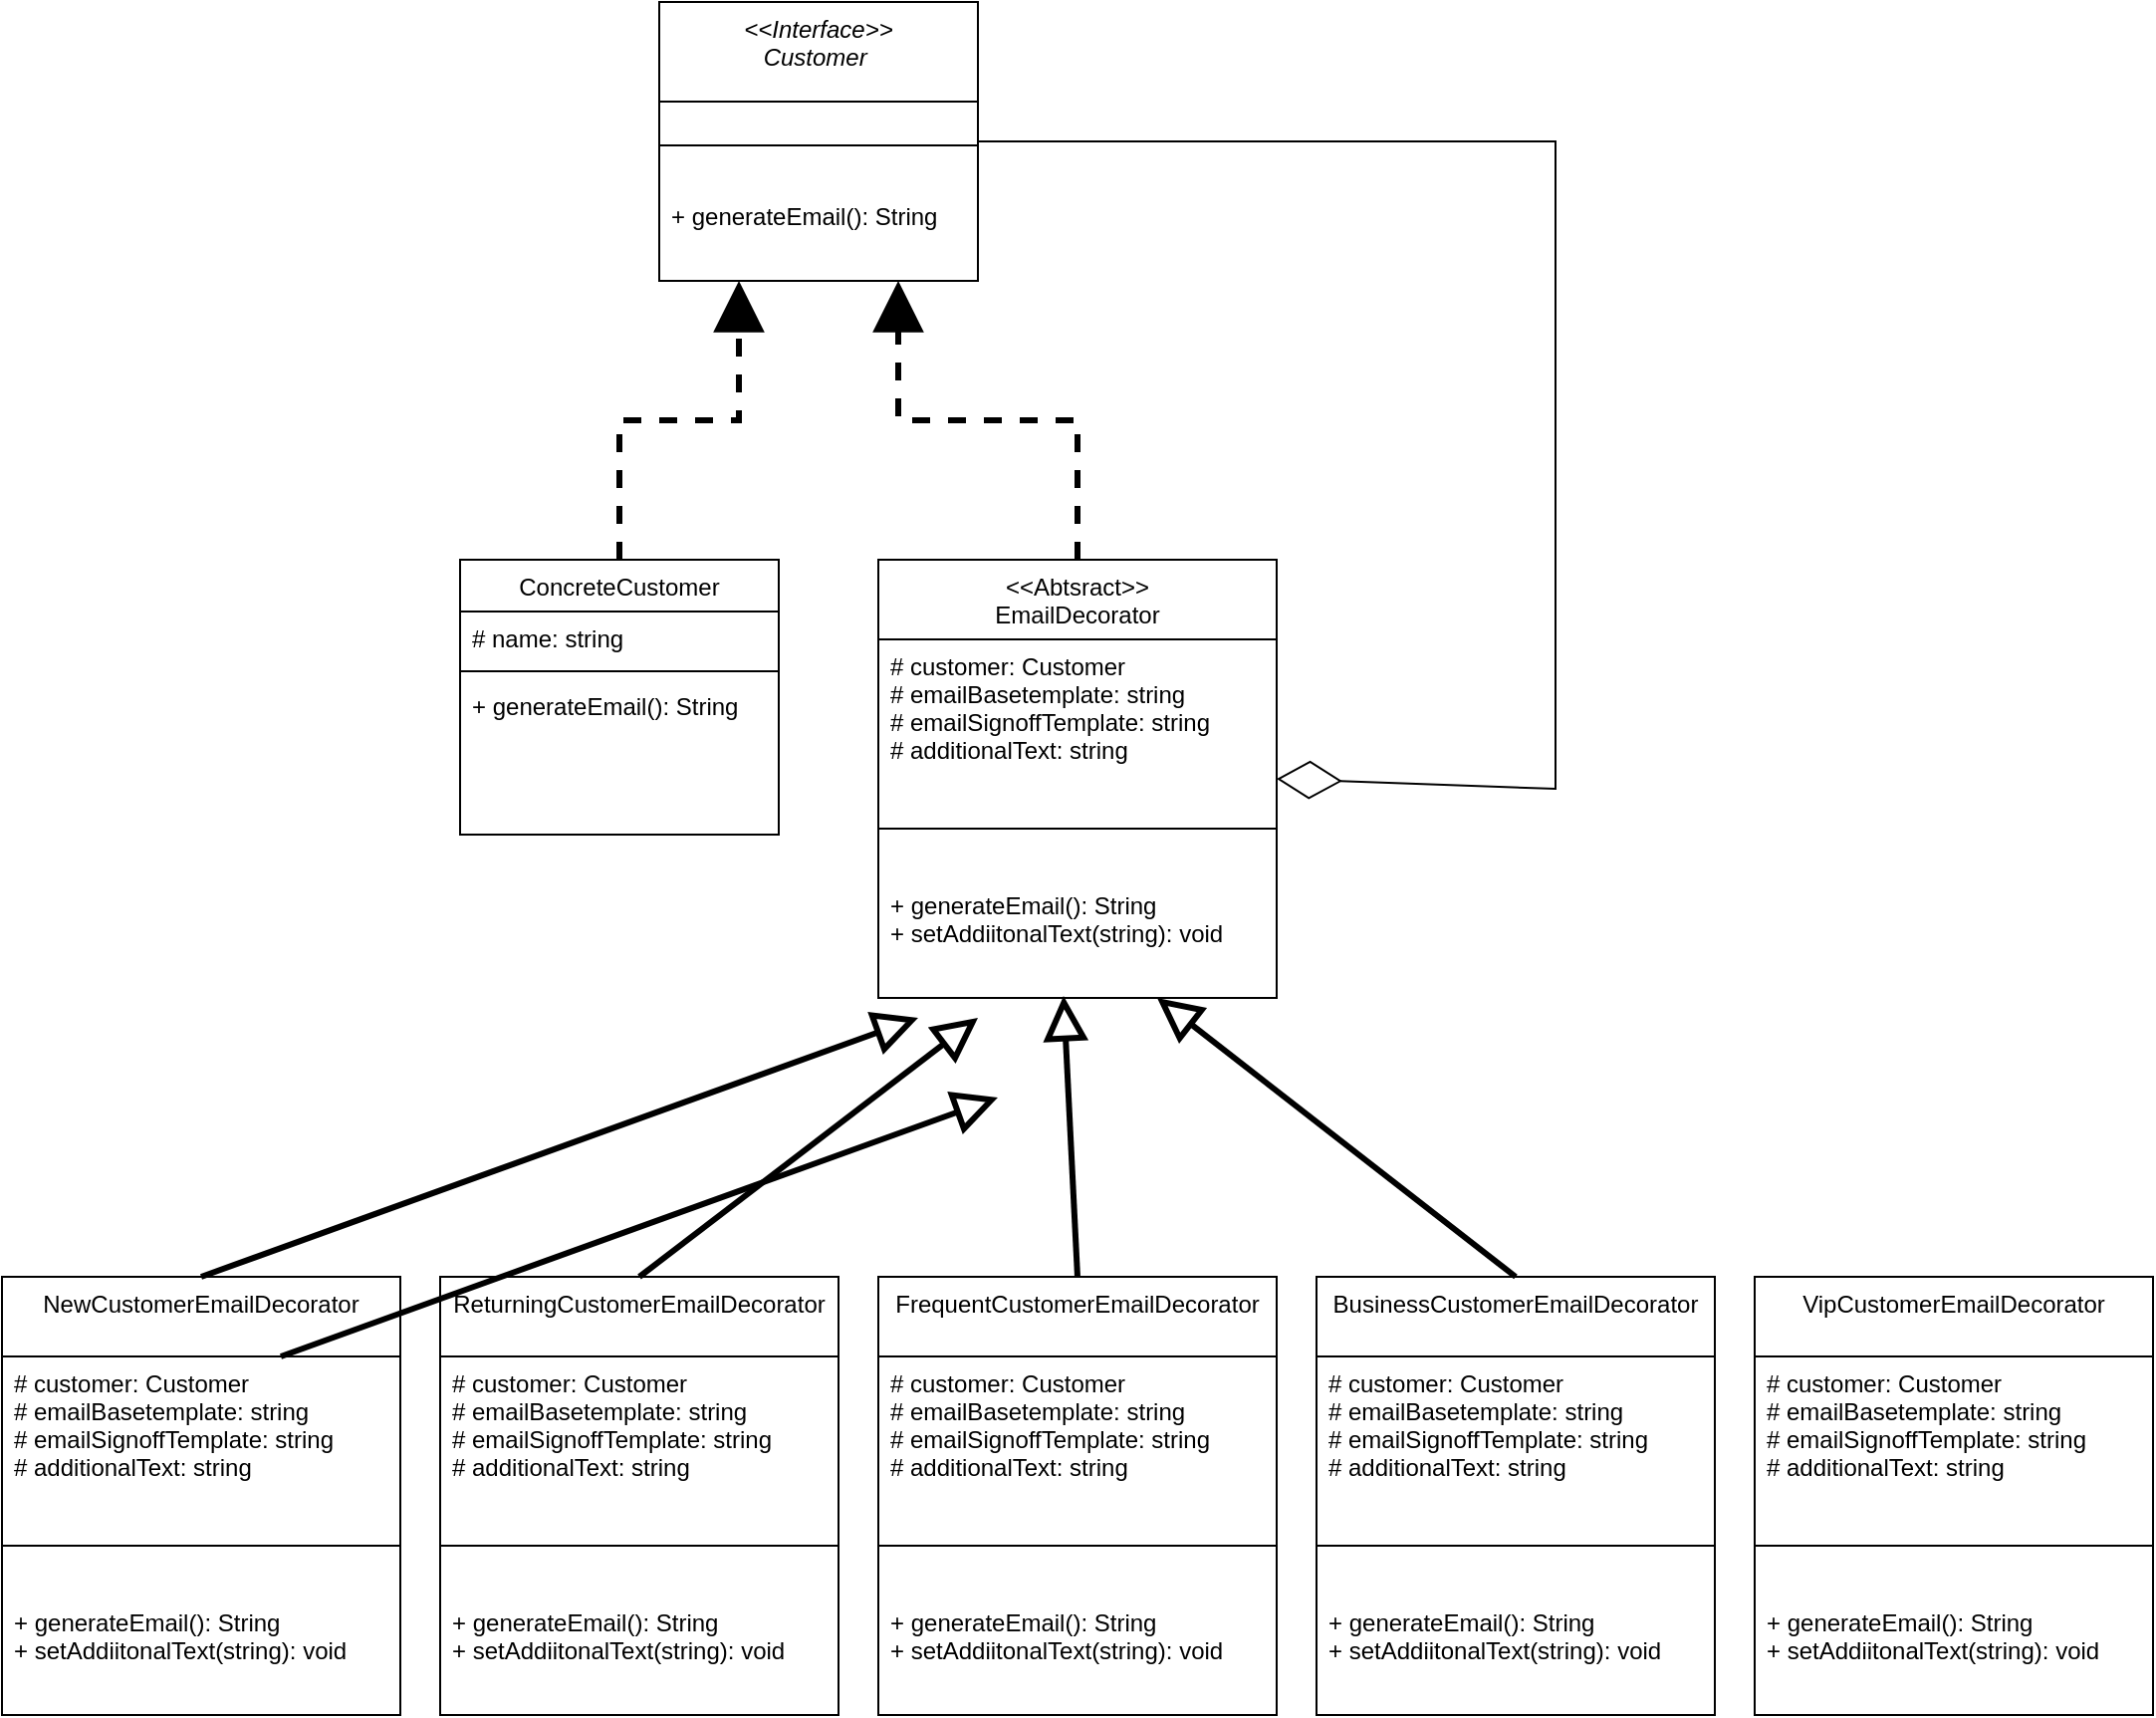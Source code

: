 <mxfile version="23.1.5" type="device">
  <diagram id="C5RBs43oDa-KdzZeNtuy" name="Page-1">
    <mxGraphModel dx="1123" dy="867" grid="1" gridSize="10" guides="1" tooltips="1" connect="1" arrows="1" fold="1" page="1" pageScale="1" pageWidth="1169" pageHeight="827" math="0" shadow="0">
      <root>
        <mxCell id="WIyWlLk6GJQsqaUBKTNV-0" />
        <mxCell id="WIyWlLk6GJQsqaUBKTNV-1" parent="WIyWlLk6GJQsqaUBKTNV-0" />
        <mxCell id="zkfFHV4jXpPFQw0GAbJ--0" value="&lt;&lt;Interface&gt;&gt;&#xa;Customer " style="swimlane;fontStyle=2;align=center;verticalAlign=top;childLayout=stackLayout;horizontal=1;startSize=50;horizontalStack=0;resizeParent=1;resizeLast=0;collapsible=1;marginBottom=0;rounded=0;shadow=0;strokeWidth=1;" parent="WIyWlLk6GJQsqaUBKTNV-1" vertex="1">
          <mxGeometry x="350" y="50" width="160" height="140" as="geometry">
            <mxRectangle x="230" y="140" width="160" height="26" as="alternateBounds" />
          </mxGeometry>
        </mxCell>
        <mxCell id="zkfFHV4jXpPFQw0GAbJ--4" value="" style="line;html=1;strokeWidth=1;align=left;verticalAlign=middle;spacingTop=-1;spacingLeft=3;spacingRight=3;rotatable=0;labelPosition=right;points=[];portConstraint=eastwest;" parent="zkfFHV4jXpPFQw0GAbJ--0" vertex="1">
          <mxGeometry y="50" width="160" height="44" as="geometry" />
        </mxCell>
        <mxCell id="zkfFHV4jXpPFQw0GAbJ--5" value="+ generateEmail(): String" style="text;align=left;verticalAlign=top;spacingLeft=4;spacingRight=4;overflow=hidden;rotatable=0;points=[[0,0.5],[1,0.5]];portConstraint=eastwest;" parent="zkfFHV4jXpPFQw0GAbJ--0" vertex="1">
          <mxGeometry y="94" width="160" height="26" as="geometry" />
        </mxCell>
        <mxCell id="zkfFHV4jXpPFQw0GAbJ--6" value="ConcreteCustomer" style="swimlane;fontStyle=0;align=center;verticalAlign=top;childLayout=stackLayout;horizontal=1;startSize=26;horizontalStack=0;resizeParent=1;resizeLast=0;collapsible=1;marginBottom=0;rounded=0;shadow=0;strokeWidth=1;" parent="WIyWlLk6GJQsqaUBKTNV-1" vertex="1">
          <mxGeometry x="250" y="330" width="160" height="138" as="geometry">
            <mxRectangle x="130" y="380" width="160" height="26" as="alternateBounds" />
          </mxGeometry>
        </mxCell>
        <mxCell id="zkfFHV4jXpPFQw0GAbJ--7" value="# name: string" style="text;align=left;verticalAlign=top;spacingLeft=4;spacingRight=4;overflow=hidden;rotatable=0;points=[[0,0.5],[1,0.5]];portConstraint=eastwest;" parent="zkfFHV4jXpPFQw0GAbJ--6" vertex="1">
          <mxGeometry y="26" width="160" height="26" as="geometry" />
        </mxCell>
        <mxCell id="zkfFHV4jXpPFQw0GAbJ--9" value="" style="line;html=1;strokeWidth=1;align=left;verticalAlign=middle;spacingTop=-1;spacingLeft=3;spacingRight=3;rotatable=0;labelPosition=right;points=[];portConstraint=eastwest;" parent="zkfFHV4jXpPFQw0GAbJ--6" vertex="1">
          <mxGeometry y="52" width="160" height="8" as="geometry" />
        </mxCell>
        <mxCell id="XUc4lv1pFXBM_5y3JeGe-0" value="+ generateEmail(): String" style="text;align=left;verticalAlign=top;spacingLeft=4;spacingRight=4;overflow=hidden;rotatable=0;points=[[0,0.5],[1,0.5]];portConstraint=eastwest;" vertex="1" parent="zkfFHV4jXpPFQw0GAbJ--6">
          <mxGeometry y="60" width="160" height="26" as="geometry" />
        </mxCell>
        <mxCell id="zkfFHV4jXpPFQw0GAbJ--12" value="" style="endArrow=block;endSize=18;endFill=1;shadow=0;strokeWidth=3;rounded=0;edgeStyle=elbowEdgeStyle;elbow=vertical;dashed=1;entryX=0.25;entryY=1;entryDx=0;entryDy=0;" parent="WIyWlLk6GJQsqaUBKTNV-1" source="zkfFHV4jXpPFQw0GAbJ--6" target="zkfFHV4jXpPFQw0GAbJ--0" edge="1">
          <mxGeometry width="160" relative="1" as="geometry">
            <mxPoint x="330" y="173" as="sourcePoint" />
            <mxPoint x="330" y="173" as="targetPoint" />
          </mxGeometry>
        </mxCell>
        <mxCell id="zkfFHV4jXpPFQw0GAbJ--13" value="&lt;&lt;Abtsract&gt;&gt;&#xa;EmailDecorator" style="swimlane;fontStyle=0;align=center;verticalAlign=top;childLayout=stackLayout;horizontal=1;startSize=40;horizontalStack=0;resizeParent=1;resizeLast=0;collapsible=1;marginBottom=0;rounded=0;shadow=0;strokeWidth=1;" parent="WIyWlLk6GJQsqaUBKTNV-1" vertex="1">
          <mxGeometry x="460" y="330" width="200" height="220" as="geometry">
            <mxRectangle x="340" y="380" width="170" height="26" as="alternateBounds" />
          </mxGeometry>
        </mxCell>
        <mxCell id="XUc4lv1pFXBM_5y3JeGe-7" value="# customer: Customer&#xa;# emailBasetemplate: string&#xa;# emailSignoffTemplate: string&#xa;# additionalText: string" style="text;align=left;verticalAlign=top;spacingLeft=4;spacingRight=4;overflow=hidden;rotatable=0;points=[[0,0.5],[1,0.5]];portConstraint=eastwest;" vertex="1" parent="zkfFHV4jXpPFQw0GAbJ--13">
          <mxGeometry y="40" width="200" height="70" as="geometry" />
        </mxCell>
        <mxCell id="zkfFHV4jXpPFQw0GAbJ--15" value="" style="line;html=1;strokeWidth=1;align=left;verticalAlign=middle;spacingTop=-1;spacingLeft=3;spacingRight=3;rotatable=0;labelPosition=right;points=[];portConstraint=eastwest;" parent="zkfFHV4jXpPFQw0GAbJ--13" vertex="1">
          <mxGeometry y="110" width="200" height="50" as="geometry" />
        </mxCell>
        <mxCell id="XUc4lv1pFXBM_5y3JeGe-6" value="+ generateEmail(): String&#xa;+ setAddiitonalText(string): void" style="text;align=left;verticalAlign=top;spacingLeft=4;spacingRight=4;overflow=hidden;rotatable=0;points=[[0,0.5],[1,0.5]];portConstraint=eastwest;" vertex="1" parent="zkfFHV4jXpPFQw0GAbJ--13">
          <mxGeometry y="160" width="200" height="56" as="geometry" />
        </mxCell>
        <mxCell id="zkfFHV4jXpPFQw0GAbJ--16" value="" style="endArrow=block;endSize=18;endFill=1;shadow=0;strokeWidth=3;rounded=0;edgeStyle=elbowEdgeStyle;elbow=vertical;dashed=1;entryX=0.75;entryY=1;entryDx=0;entryDy=0;" parent="WIyWlLk6GJQsqaUBKTNV-1" source="zkfFHV4jXpPFQw0GAbJ--13" target="zkfFHV4jXpPFQw0GAbJ--0" edge="1">
          <mxGeometry width="160" relative="1" as="geometry">
            <mxPoint x="340" y="343" as="sourcePoint" />
            <mxPoint x="440" y="241" as="targetPoint" />
          </mxGeometry>
        </mxCell>
        <mxCell id="XUc4lv1pFXBM_5y3JeGe-3" value="" style="endArrow=diamondThin;html=1;rounded=0;exitX=1;exitY=0.5;exitDx=0;exitDy=0;endFill=0;endSize=30;" edge="1" parent="WIyWlLk6GJQsqaUBKTNV-1" source="zkfFHV4jXpPFQw0GAbJ--0">
          <mxGeometry width="50" height="50" relative="1" as="geometry">
            <mxPoint x="520" y="300" as="sourcePoint" />
            <mxPoint x="660" y="440" as="targetPoint" />
            <Array as="points">
              <mxPoint x="800" y="120" />
              <mxPoint x="800" y="445" />
            </Array>
          </mxGeometry>
        </mxCell>
        <mxCell id="XUc4lv1pFXBM_5y3JeGe-8" value="NewCustomerEmailDecorator" style="swimlane;fontStyle=0;align=center;verticalAlign=top;childLayout=stackLayout;horizontal=1;startSize=40;horizontalStack=0;resizeParent=1;resizeLast=0;collapsible=1;marginBottom=0;rounded=0;shadow=0;strokeWidth=1;" vertex="1" parent="WIyWlLk6GJQsqaUBKTNV-1">
          <mxGeometry x="20" y="690" width="200" height="220" as="geometry">
            <mxRectangle x="340" y="380" width="170" height="26" as="alternateBounds" />
          </mxGeometry>
        </mxCell>
        <mxCell id="XUc4lv1pFXBM_5y3JeGe-9" value="# customer: Customer&#xa;# emailBasetemplate: string&#xa;# emailSignoffTemplate: string&#xa;# additionalText: string" style="text;align=left;verticalAlign=top;spacingLeft=4;spacingRight=4;overflow=hidden;rotatable=0;points=[[0,0.5],[1,0.5]];portConstraint=eastwest;" vertex="1" parent="XUc4lv1pFXBM_5y3JeGe-8">
          <mxGeometry y="40" width="200" height="70" as="geometry" />
        </mxCell>
        <mxCell id="XUc4lv1pFXBM_5y3JeGe-10" value="" style="line;html=1;strokeWidth=1;align=left;verticalAlign=middle;spacingTop=-1;spacingLeft=3;spacingRight=3;rotatable=0;labelPosition=right;points=[];portConstraint=eastwest;" vertex="1" parent="XUc4lv1pFXBM_5y3JeGe-8">
          <mxGeometry y="110" width="200" height="50" as="geometry" />
        </mxCell>
        <mxCell id="XUc4lv1pFXBM_5y3JeGe-11" value="+ generateEmail(): String&#xa;+ setAddiitonalText(string): void" style="text;align=left;verticalAlign=top;spacingLeft=4;spacingRight=4;overflow=hidden;rotatable=0;points=[[0,0.5],[1,0.5]];portConstraint=eastwest;" vertex="1" parent="XUc4lv1pFXBM_5y3JeGe-8">
          <mxGeometry y="160" width="200" height="56" as="geometry" />
        </mxCell>
        <mxCell id="XUc4lv1pFXBM_5y3JeGe-12" value="ReturningCustomerEmailDecorator" style="swimlane;fontStyle=0;align=center;verticalAlign=top;childLayout=stackLayout;horizontal=1;startSize=40;horizontalStack=0;resizeParent=1;resizeLast=0;collapsible=1;marginBottom=0;rounded=0;shadow=0;strokeWidth=1;" vertex="1" parent="WIyWlLk6GJQsqaUBKTNV-1">
          <mxGeometry x="240" y="690" width="200" height="220" as="geometry">
            <mxRectangle x="340" y="380" width="170" height="26" as="alternateBounds" />
          </mxGeometry>
        </mxCell>
        <mxCell id="XUc4lv1pFXBM_5y3JeGe-13" value="# customer: Customer&#xa;# emailBasetemplate: string&#xa;# emailSignoffTemplate: string&#xa;# additionalText: string" style="text;align=left;verticalAlign=top;spacingLeft=4;spacingRight=4;overflow=hidden;rotatable=0;points=[[0,0.5],[1,0.5]];portConstraint=eastwest;" vertex="1" parent="XUc4lv1pFXBM_5y3JeGe-12">
          <mxGeometry y="40" width="200" height="70" as="geometry" />
        </mxCell>
        <mxCell id="XUc4lv1pFXBM_5y3JeGe-14" value="" style="line;html=1;strokeWidth=1;align=left;verticalAlign=middle;spacingTop=-1;spacingLeft=3;spacingRight=3;rotatable=0;labelPosition=right;points=[];portConstraint=eastwest;" vertex="1" parent="XUc4lv1pFXBM_5y3JeGe-12">
          <mxGeometry y="110" width="200" height="50" as="geometry" />
        </mxCell>
        <mxCell id="XUc4lv1pFXBM_5y3JeGe-15" value="+ generateEmail(): String&#xa;+ setAddiitonalText(string): void" style="text;align=left;verticalAlign=top;spacingLeft=4;spacingRight=4;overflow=hidden;rotatable=0;points=[[0,0.5],[1,0.5]];portConstraint=eastwest;" vertex="1" parent="XUc4lv1pFXBM_5y3JeGe-12">
          <mxGeometry y="160" width="200" height="56" as="geometry" />
        </mxCell>
        <mxCell id="XUc4lv1pFXBM_5y3JeGe-16" value="FrequentCustomerEmailDecorator" style="swimlane;fontStyle=0;align=center;verticalAlign=top;childLayout=stackLayout;horizontal=1;startSize=40;horizontalStack=0;resizeParent=1;resizeLast=0;collapsible=1;marginBottom=0;rounded=0;shadow=0;strokeWidth=1;" vertex="1" parent="WIyWlLk6GJQsqaUBKTNV-1">
          <mxGeometry x="460" y="690" width="200" height="220" as="geometry">
            <mxRectangle x="340" y="380" width="170" height="26" as="alternateBounds" />
          </mxGeometry>
        </mxCell>
        <mxCell id="XUc4lv1pFXBM_5y3JeGe-17" value="# customer: Customer&#xa;# emailBasetemplate: string&#xa;# emailSignoffTemplate: string&#xa;# additionalText: string" style="text;align=left;verticalAlign=top;spacingLeft=4;spacingRight=4;overflow=hidden;rotatable=0;points=[[0,0.5],[1,0.5]];portConstraint=eastwest;" vertex="1" parent="XUc4lv1pFXBM_5y3JeGe-16">
          <mxGeometry y="40" width="200" height="70" as="geometry" />
        </mxCell>
        <mxCell id="XUc4lv1pFXBM_5y3JeGe-18" value="" style="line;html=1;strokeWidth=1;align=left;verticalAlign=middle;spacingTop=-1;spacingLeft=3;spacingRight=3;rotatable=0;labelPosition=right;points=[];portConstraint=eastwest;" vertex="1" parent="XUc4lv1pFXBM_5y3JeGe-16">
          <mxGeometry y="110" width="200" height="50" as="geometry" />
        </mxCell>
        <mxCell id="XUc4lv1pFXBM_5y3JeGe-19" value="+ generateEmail(): String&#xa;+ setAddiitonalText(string): void" style="text;align=left;verticalAlign=top;spacingLeft=4;spacingRight=4;overflow=hidden;rotatable=0;points=[[0,0.5],[1,0.5]];portConstraint=eastwest;" vertex="1" parent="XUc4lv1pFXBM_5y3JeGe-16">
          <mxGeometry y="160" width="200" height="56" as="geometry" />
        </mxCell>
        <mxCell id="XUc4lv1pFXBM_5y3JeGe-20" value="BusinessCustomerEmailDecorator" style="swimlane;fontStyle=0;align=center;verticalAlign=top;childLayout=stackLayout;horizontal=1;startSize=40;horizontalStack=0;resizeParent=1;resizeLast=0;collapsible=1;marginBottom=0;rounded=0;shadow=0;strokeWidth=1;" vertex="1" parent="WIyWlLk6GJQsqaUBKTNV-1">
          <mxGeometry x="680" y="690" width="200" height="220" as="geometry">
            <mxRectangle x="340" y="380" width="170" height="26" as="alternateBounds" />
          </mxGeometry>
        </mxCell>
        <mxCell id="XUc4lv1pFXBM_5y3JeGe-21" value="# customer: Customer&#xa;# emailBasetemplate: string&#xa;# emailSignoffTemplate: string&#xa;# additionalText: string" style="text;align=left;verticalAlign=top;spacingLeft=4;spacingRight=4;overflow=hidden;rotatable=0;points=[[0,0.5],[1,0.5]];portConstraint=eastwest;" vertex="1" parent="XUc4lv1pFXBM_5y3JeGe-20">
          <mxGeometry y="40" width="200" height="70" as="geometry" />
        </mxCell>
        <mxCell id="XUc4lv1pFXBM_5y3JeGe-22" value="" style="line;html=1;strokeWidth=1;align=left;verticalAlign=middle;spacingTop=-1;spacingLeft=3;spacingRight=3;rotatable=0;labelPosition=right;points=[];portConstraint=eastwest;" vertex="1" parent="XUc4lv1pFXBM_5y3JeGe-20">
          <mxGeometry y="110" width="200" height="50" as="geometry" />
        </mxCell>
        <mxCell id="XUc4lv1pFXBM_5y3JeGe-23" value="+ generateEmail(): String&#xa;+ setAddiitonalText(string): void" style="text;align=left;verticalAlign=top;spacingLeft=4;spacingRight=4;overflow=hidden;rotatable=0;points=[[0,0.5],[1,0.5]];portConstraint=eastwest;" vertex="1" parent="XUc4lv1pFXBM_5y3JeGe-20">
          <mxGeometry y="160" width="200" height="56" as="geometry" />
        </mxCell>
        <mxCell id="XUc4lv1pFXBM_5y3JeGe-24" value="VipCustomerEmailDecorator" style="swimlane;fontStyle=0;align=center;verticalAlign=top;childLayout=stackLayout;horizontal=1;startSize=40;horizontalStack=0;resizeParent=1;resizeLast=0;collapsible=1;marginBottom=0;rounded=0;shadow=0;strokeWidth=1;" vertex="1" parent="WIyWlLk6GJQsqaUBKTNV-1">
          <mxGeometry x="900" y="690" width="200" height="220" as="geometry">
            <mxRectangle x="340" y="380" width="170" height="26" as="alternateBounds" />
          </mxGeometry>
        </mxCell>
        <mxCell id="XUc4lv1pFXBM_5y3JeGe-25" value="# customer: Customer&#xa;# emailBasetemplate: string&#xa;# emailSignoffTemplate: string&#xa;# additionalText: string" style="text;align=left;verticalAlign=top;spacingLeft=4;spacingRight=4;overflow=hidden;rotatable=0;points=[[0,0.5],[1,0.5]];portConstraint=eastwest;" vertex="1" parent="XUc4lv1pFXBM_5y3JeGe-24">
          <mxGeometry y="40" width="200" height="70" as="geometry" />
        </mxCell>
        <mxCell id="XUc4lv1pFXBM_5y3JeGe-26" value="" style="line;html=1;strokeWidth=1;align=left;verticalAlign=middle;spacingTop=-1;spacingLeft=3;spacingRight=3;rotatable=0;labelPosition=right;points=[];portConstraint=eastwest;" vertex="1" parent="XUc4lv1pFXBM_5y3JeGe-24">
          <mxGeometry y="110" width="200" height="50" as="geometry" />
        </mxCell>
        <mxCell id="XUc4lv1pFXBM_5y3JeGe-27" value="+ generateEmail(): String&#xa;+ setAddiitonalText(string): void" style="text;align=left;verticalAlign=top;spacingLeft=4;spacingRight=4;overflow=hidden;rotatable=0;points=[[0,0.5],[1,0.5]];portConstraint=eastwest;" vertex="1" parent="XUc4lv1pFXBM_5y3JeGe-24">
          <mxGeometry y="160" width="200" height="56" as="geometry" />
        </mxCell>
        <mxCell id="XUc4lv1pFXBM_5y3JeGe-28" value="" style="endArrow=block;html=1;rounded=0;exitX=0.5;exitY=0;exitDx=0;exitDy=0;endFill=0;strokeWidth=3;endSize=15;" edge="1" parent="WIyWlLk6GJQsqaUBKTNV-1" source="XUc4lv1pFXBM_5y3JeGe-8">
          <mxGeometry width="50" height="50" relative="1" as="geometry">
            <mxPoint x="530" y="570" as="sourcePoint" />
            <mxPoint x="480" y="560" as="targetPoint" />
          </mxGeometry>
        </mxCell>
        <mxCell id="XUc4lv1pFXBM_5y3JeGe-29" value="" style="endArrow=block;html=1;rounded=0;exitX=0.5;exitY=0;exitDx=0;exitDy=0;endFill=0;strokeWidth=3;endSize=15;" edge="1" parent="WIyWlLk6GJQsqaUBKTNV-1" source="XUc4lv1pFXBM_5y3JeGe-12">
          <mxGeometry width="50" height="50" relative="1" as="geometry">
            <mxPoint x="130" y="700" as="sourcePoint" />
            <mxPoint x="510" y="560" as="targetPoint" />
          </mxGeometry>
        </mxCell>
        <mxCell id="XUc4lv1pFXBM_5y3JeGe-30" value="" style="endArrow=block;html=1;rounded=0;exitX=0.5;exitY=0;exitDx=0;exitDy=0;endFill=0;strokeWidth=3;endSize=15;entryX=0.465;entryY=1.054;entryDx=0;entryDy=0;entryPerimeter=0;" edge="1" parent="WIyWlLk6GJQsqaUBKTNV-1" source="XUc4lv1pFXBM_5y3JeGe-16" target="XUc4lv1pFXBM_5y3JeGe-6">
          <mxGeometry width="50" height="50" relative="1" as="geometry">
            <mxPoint x="140" y="710" as="sourcePoint" />
            <mxPoint x="500" y="580" as="targetPoint" />
          </mxGeometry>
        </mxCell>
        <mxCell id="XUc4lv1pFXBM_5y3JeGe-31" value="" style="endArrow=block;html=1;rounded=0;exitX=0.5;exitY=0;exitDx=0;exitDy=0;endFill=0;strokeWidth=3;endSize=15;" edge="1" parent="WIyWlLk6GJQsqaUBKTNV-1" source="XUc4lv1pFXBM_5y3JeGe-20">
          <mxGeometry width="50" height="50" relative="1" as="geometry">
            <mxPoint x="150" y="720" as="sourcePoint" />
            <mxPoint x="600" y="550" as="targetPoint" />
          </mxGeometry>
        </mxCell>
        <mxCell id="XUc4lv1pFXBM_5y3JeGe-32" value="" style="endArrow=block;html=1;rounded=0;exitX=0.5;exitY=0;exitDx=0;exitDy=0;endFill=0;strokeWidth=3;endSize=15;" edge="1" parent="WIyWlLk6GJQsqaUBKTNV-1">
          <mxGeometry width="50" height="50" relative="1" as="geometry">
            <mxPoint x="160" y="730" as="sourcePoint" />
            <mxPoint x="520" y="600" as="targetPoint" />
          </mxGeometry>
        </mxCell>
      </root>
    </mxGraphModel>
  </diagram>
</mxfile>
